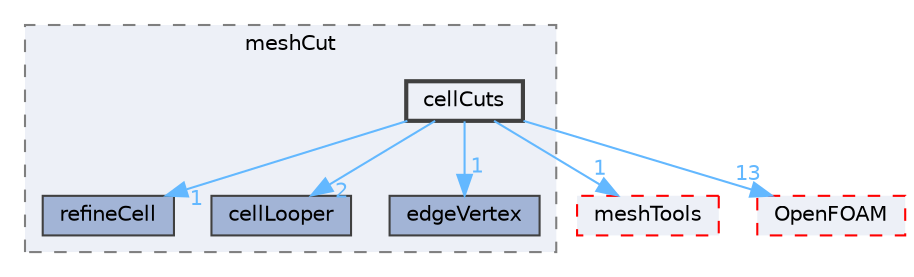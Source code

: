 digraph "src/dynamicMesh/meshCut/cellCuts"
{
 // LATEX_PDF_SIZE
  bgcolor="transparent";
  edge [fontname=Helvetica,fontsize=10,labelfontname=Helvetica,labelfontsize=10];
  node [fontname=Helvetica,fontsize=10,shape=box,height=0.2,width=0.4];
  compound=true
  subgraph clusterdir_9d5336f012de1459bf0f96ab97c17717 {
    graph [ bgcolor="#edf0f7", pencolor="grey50", label="meshCut", fontname=Helvetica,fontsize=10 style="filled,dashed", URL="dir_9d5336f012de1459bf0f96ab97c17717.html",tooltip=""]
  dir_3380fabc95568e57441e7fe9d1d7d947 [label="refineCell", fillcolor="#a2b4d6", color="grey25", style="filled", URL="dir_3380fabc95568e57441e7fe9d1d7d947.html",tooltip=""];
  dir_a5023815b95dd1bf0d12c1ec38a4f7d2 [label="cellLooper", fillcolor="#a2b4d6", color="grey25", style="filled", URL="dir_a5023815b95dd1bf0d12c1ec38a4f7d2.html",tooltip=""];
  dir_bf6b8f75389c5096510d5e68423b9ccd [label="edgeVertex", fillcolor="#a2b4d6", color="grey25", style="filled", URL="dir_bf6b8f75389c5096510d5e68423b9ccd.html",tooltip=""];
  dir_2184631b10728395c280b9d834649092 [label="cellCuts", fillcolor="#edf0f7", color="grey25", style="filled,bold", URL="dir_2184631b10728395c280b9d834649092.html",tooltip=""];
  }
  dir_ae30ad0bef50cf391b24c614251bb9fd [label="meshTools", fillcolor="#edf0f7", color="red", style="filled,dashed", URL="dir_ae30ad0bef50cf391b24c614251bb9fd.html",tooltip=""];
  dir_c5473ff19b20e6ec4dfe5c310b3778a8 [label="OpenFOAM", fillcolor="#edf0f7", color="red", style="filled,dashed", URL="dir_c5473ff19b20e6ec4dfe5c310b3778a8.html",tooltip=""];
  dir_2184631b10728395c280b9d834649092->dir_3380fabc95568e57441e7fe9d1d7d947 [headlabel="1", labeldistance=1.5 headhref="dir_000417_003270.html" href="dir_000417_003270.html" color="steelblue1" fontcolor="steelblue1"];
  dir_2184631b10728395c280b9d834649092->dir_a5023815b95dd1bf0d12c1ec38a4f7d2 [headlabel="2", labeldistance=1.5 headhref="dir_000417_000422.html" href="dir_000417_000422.html" color="steelblue1" fontcolor="steelblue1"];
  dir_2184631b10728395c280b9d834649092->dir_ae30ad0bef50cf391b24c614251bb9fd [headlabel="1", labeldistance=1.5 headhref="dir_000417_002382.html" href="dir_000417_002382.html" color="steelblue1" fontcolor="steelblue1"];
  dir_2184631b10728395c280b9d834649092->dir_bf6b8f75389c5096510d5e68423b9ccd [headlabel="1", labeldistance=1.5 headhref="dir_000417_001116.html" href="dir_000417_001116.html" color="steelblue1" fontcolor="steelblue1"];
  dir_2184631b10728395c280b9d834649092->dir_c5473ff19b20e6ec4dfe5c310b3778a8 [headlabel="13", labeldistance=1.5 headhref="dir_000417_002695.html" href="dir_000417_002695.html" color="steelblue1" fontcolor="steelblue1"];
}
